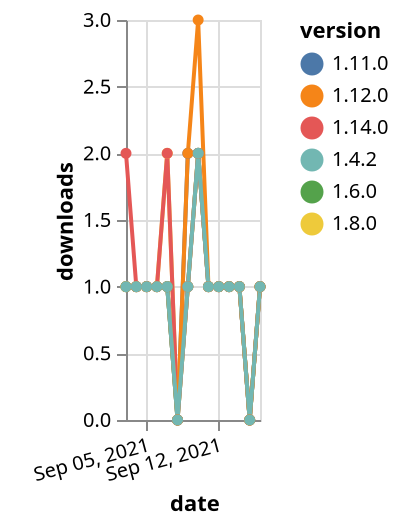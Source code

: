 {"$schema": "https://vega.github.io/schema/vega-lite/v5.json", "description": "A simple bar chart with embedded data.", "data": {"values": [{"date": "2021-09-03", "total": 139, "delta": 1, "version": "1.11.0"}, {"date": "2021-09-04", "total": 140, "delta": 1, "version": "1.11.0"}, {"date": "2021-09-05", "total": 141, "delta": 1, "version": "1.11.0"}, {"date": "2021-09-06", "total": 142, "delta": 1, "version": "1.11.0"}, {"date": "2021-09-07", "total": 143, "delta": 1, "version": "1.11.0"}, {"date": "2021-09-08", "total": 143, "delta": 0, "version": "1.11.0"}, {"date": "2021-09-09", "total": 145, "delta": 2, "version": "1.11.0"}, {"date": "2021-09-10", "total": 147, "delta": 2, "version": "1.11.0"}, {"date": "2021-09-11", "total": 148, "delta": 1, "version": "1.11.0"}, {"date": "2021-09-12", "total": 149, "delta": 1, "version": "1.11.0"}, {"date": "2021-09-13", "total": 150, "delta": 1, "version": "1.11.0"}, {"date": "2021-09-14", "total": 151, "delta": 1, "version": "1.11.0"}, {"date": "2021-09-15", "total": 151, "delta": 0, "version": "1.11.0"}, {"date": "2021-09-16", "total": 152, "delta": 1, "version": "1.11.0"}, {"date": "2021-09-03", "total": 420, "delta": 1, "version": "1.6.0"}, {"date": "2021-09-04", "total": 421, "delta": 1, "version": "1.6.0"}, {"date": "2021-09-05", "total": 422, "delta": 1, "version": "1.6.0"}, {"date": "2021-09-06", "total": 423, "delta": 1, "version": "1.6.0"}, {"date": "2021-09-07", "total": 424, "delta": 1, "version": "1.6.0"}, {"date": "2021-09-08", "total": 424, "delta": 0, "version": "1.6.0"}, {"date": "2021-09-09", "total": 425, "delta": 1, "version": "1.6.0"}, {"date": "2021-09-10", "total": 427, "delta": 2, "version": "1.6.0"}, {"date": "2021-09-11", "total": 428, "delta": 1, "version": "1.6.0"}, {"date": "2021-09-12", "total": 429, "delta": 1, "version": "1.6.0"}, {"date": "2021-09-13", "total": 430, "delta": 1, "version": "1.6.0"}, {"date": "2021-09-14", "total": 431, "delta": 1, "version": "1.6.0"}, {"date": "2021-09-15", "total": 431, "delta": 0, "version": "1.6.0"}, {"date": "2021-09-16", "total": 432, "delta": 1, "version": "1.6.0"}, {"date": "2021-09-03", "total": 375, "delta": 1, "version": "1.8.0"}, {"date": "2021-09-04", "total": 376, "delta": 1, "version": "1.8.0"}, {"date": "2021-09-05", "total": 377, "delta": 1, "version": "1.8.0"}, {"date": "2021-09-06", "total": 378, "delta": 1, "version": "1.8.0"}, {"date": "2021-09-07", "total": 380, "delta": 2, "version": "1.8.0"}, {"date": "2021-09-08", "total": 380, "delta": 0, "version": "1.8.0"}, {"date": "2021-09-09", "total": 381, "delta": 1, "version": "1.8.0"}, {"date": "2021-09-10", "total": 383, "delta": 2, "version": "1.8.0"}, {"date": "2021-09-11", "total": 384, "delta": 1, "version": "1.8.0"}, {"date": "2021-09-12", "total": 385, "delta": 1, "version": "1.8.0"}, {"date": "2021-09-13", "total": 386, "delta": 1, "version": "1.8.0"}, {"date": "2021-09-14", "total": 387, "delta": 1, "version": "1.8.0"}, {"date": "2021-09-15", "total": 387, "delta": 0, "version": "1.8.0"}, {"date": "2021-09-16", "total": 388, "delta": 1, "version": "1.8.0"}, {"date": "2021-09-03", "total": 115, "delta": 2, "version": "1.14.0"}, {"date": "2021-09-04", "total": 116, "delta": 1, "version": "1.14.0"}, {"date": "2021-09-05", "total": 117, "delta": 1, "version": "1.14.0"}, {"date": "2021-09-06", "total": 118, "delta": 1, "version": "1.14.0"}, {"date": "2021-09-07", "total": 120, "delta": 2, "version": "1.14.0"}, {"date": "2021-09-08", "total": 120, "delta": 0, "version": "1.14.0"}, {"date": "2021-09-09", "total": 121, "delta": 1, "version": "1.14.0"}, {"date": "2021-09-10", "total": 123, "delta": 2, "version": "1.14.0"}, {"date": "2021-09-11", "total": 124, "delta": 1, "version": "1.14.0"}, {"date": "2021-09-12", "total": 125, "delta": 1, "version": "1.14.0"}, {"date": "2021-09-13", "total": 126, "delta": 1, "version": "1.14.0"}, {"date": "2021-09-14", "total": 127, "delta": 1, "version": "1.14.0"}, {"date": "2021-09-15", "total": 127, "delta": 0, "version": "1.14.0"}, {"date": "2021-09-16", "total": 128, "delta": 1, "version": "1.14.0"}, {"date": "2021-09-03", "total": 173, "delta": 1, "version": "1.12.0"}, {"date": "2021-09-04", "total": 174, "delta": 1, "version": "1.12.0"}, {"date": "2021-09-05", "total": 175, "delta": 1, "version": "1.12.0"}, {"date": "2021-09-06", "total": 176, "delta": 1, "version": "1.12.0"}, {"date": "2021-09-07", "total": 177, "delta": 1, "version": "1.12.0"}, {"date": "2021-09-08", "total": 177, "delta": 0, "version": "1.12.0"}, {"date": "2021-09-09", "total": 179, "delta": 2, "version": "1.12.0"}, {"date": "2021-09-10", "total": 182, "delta": 3, "version": "1.12.0"}, {"date": "2021-09-11", "total": 183, "delta": 1, "version": "1.12.0"}, {"date": "2021-09-12", "total": 184, "delta": 1, "version": "1.12.0"}, {"date": "2021-09-13", "total": 185, "delta": 1, "version": "1.12.0"}, {"date": "2021-09-14", "total": 186, "delta": 1, "version": "1.12.0"}, {"date": "2021-09-15", "total": 186, "delta": 0, "version": "1.12.0"}, {"date": "2021-09-16", "total": 187, "delta": 1, "version": "1.12.0"}, {"date": "2021-09-03", "total": 318, "delta": 1, "version": "1.4.2"}, {"date": "2021-09-04", "total": 319, "delta": 1, "version": "1.4.2"}, {"date": "2021-09-05", "total": 320, "delta": 1, "version": "1.4.2"}, {"date": "2021-09-06", "total": 321, "delta": 1, "version": "1.4.2"}, {"date": "2021-09-07", "total": 322, "delta": 1, "version": "1.4.2"}, {"date": "2021-09-08", "total": 322, "delta": 0, "version": "1.4.2"}, {"date": "2021-09-09", "total": 323, "delta": 1, "version": "1.4.2"}, {"date": "2021-09-10", "total": 325, "delta": 2, "version": "1.4.2"}, {"date": "2021-09-11", "total": 326, "delta": 1, "version": "1.4.2"}, {"date": "2021-09-12", "total": 327, "delta": 1, "version": "1.4.2"}, {"date": "2021-09-13", "total": 328, "delta": 1, "version": "1.4.2"}, {"date": "2021-09-14", "total": 329, "delta": 1, "version": "1.4.2"}, {"date": "2021-09-15", "total": 329, "delta": 0, "version": "1.4.2"}, {"date": "2021-09-16", "total": 330, "delta": 1, "version": "1.4.2"}]}, "width": "container", "mark": {"type": "line", "point": {"filled": true}}, "encoding": {"x": {"field": "date", "type": "temporal", "timeUnit": "yearmonthdate", "title": "date", "axis": {"labelAngle": -15}}, "y": {"field": "delta", "type": "quantitative", "title": "downloads"}, "color": {"field": "version", "type": "nominal"}, "tooltip": {"field": "delta"}}}